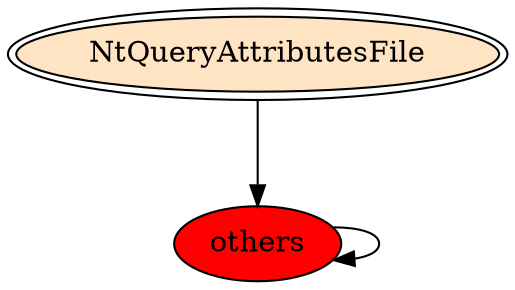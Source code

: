digraph "./REPORTS/6791/API_PER_CATEGORY/GetFileAttributes.exe_1164_Files and I_O (Local file system)_API_per_Category_Transition_Matrix" {
	NtQueryAttributesFile [label=NtQueryAttributesFile fillcolor=bisque peripheries=2 style=filled]
	others [label=others fillcolor=red style=filled]
	NtQueryAttributesFile -> others [label=1.0 fontcolor=white]
	others -> others [label=1.0 fontcolor=white]
}
